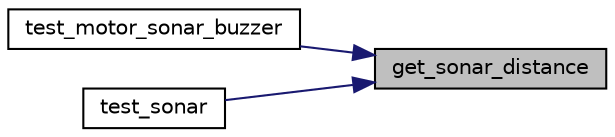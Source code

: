 digraph "get_sonar_distance"
{
 // LATEX_PDF_SIZE
  edge [fontname="Helvetica",fontsize="10",labelfontname="Helvetica",labelfontsize="10"];
  node [fontname="Helvetica",fontsize="10",shape=record];
  rankdir="RL";
  Node1 [label="get_sonar_distance",height=0.2,width=0.4,color="black", fillcolor="grey75", style="filled", fontcolor="black",tooltip="超音波センサを指定して、その超音波センサで測定した距離を取得"];
  Node1 -> Node2 [dir="back",color="midnightblue",fontsize="10",style="solid",fontname="Helvetica"];
  Node2 [label="test_motor_sonar_buzzer",height=0.2,width=0.4,color="black", fillcolor="white", style="filled",URL="$test__function_8c.html#a77da2649ba5f4f36ea1ed332d3df7d66",tooltip=" "];
  Node1 -> Node3 [dir="back",color="midnightblue",fontsize="10",style="solid",fontname="Helvetica"];
  Node3 [label="test_sonar",height=0.2,width=0.4,color="black", fillcolor="white", style="filled",URL="$test__function_8c.html#ab2ceb0b6a03114d50eaba2f4a6780191",tooltip=" "];
}
